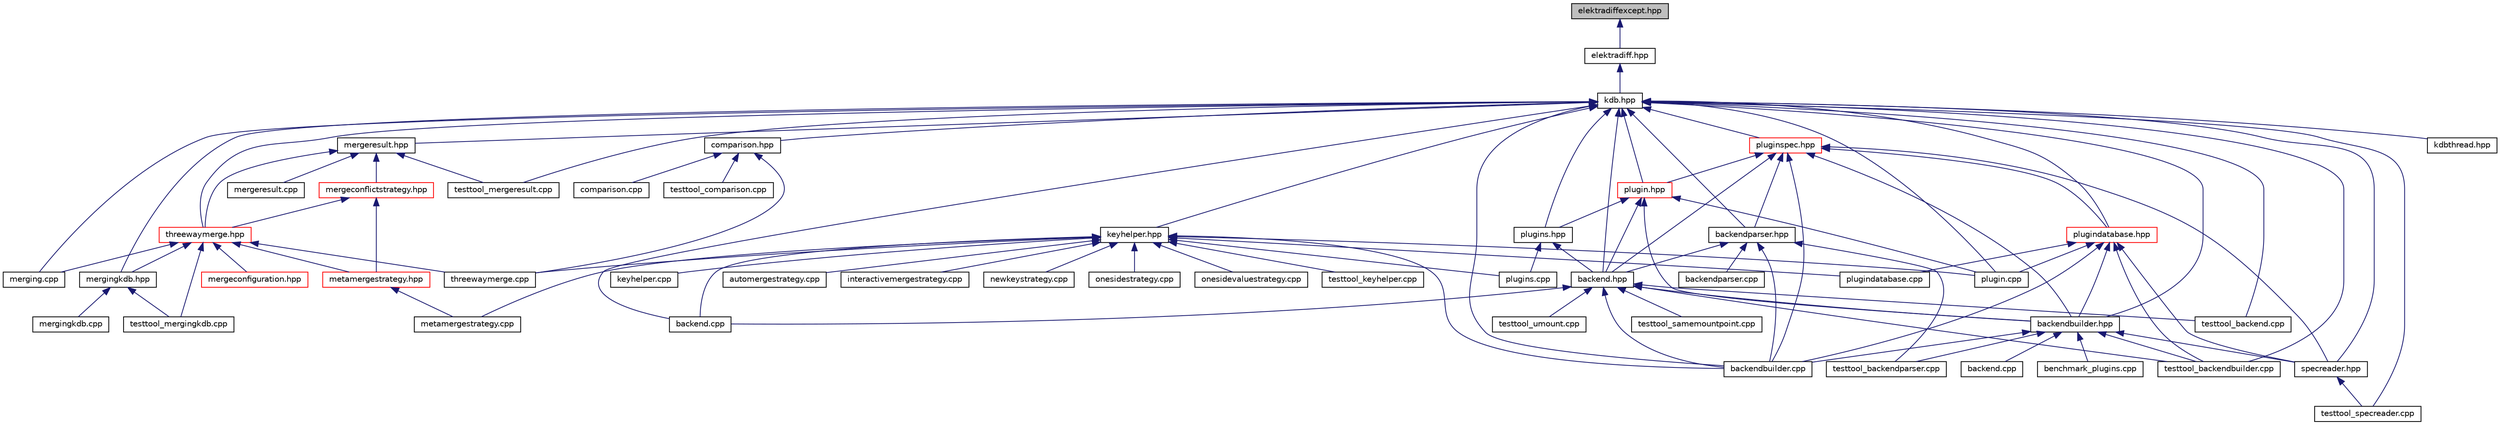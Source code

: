 digraph "elektradiffexcept.hpp"
{
 // LATEX_PDF_SIZE
  edge [fontname="Helvetica",fontsize="10",labelfontname="Helvetica",labelfontsize="10"];
  node [fontname="Helvetica",fontsize="10",shape=record];
  Node1 [label="elektradiffexcept.hpp",height=0.2,width=0.4,color="black", fillcolor="grey75", style="filled", fontcolor="black",tooltip=" "];
  Node1 -> Node2 [dir="back",color="midnightblue",fontsize="10",style="solid"];
  Node2 [label="elektradiff.hpp",height=0.2,width=0.4,color="black", fillcolor="white", style="filled",URL="$elektradiff_8hpp.html",tooltip=" "];
  Node2 -> Node3 [dir="back",color="midnightblue",fontsize="10",style="solid"];
  Node3 [label="kdb.hpp",height=0.2,width=0.4,color="black", fillcolor="white", style="filled",URL="$kdb_8hpp.html",tooltip=" "];
  Node3 -> Node4 [dir="back",color="midnightblue",fontsize="10",style="solid"];
  Node4 [label="merging.cpp",height=0.2,width=0.4,color="black", fillcolor="white", style="filled",URL="$merging_8cpp.html",tooltip=" "];
  Node3 -> Node5 [dir="back",color="midnightblue",fontsize="10",style="solid"];
  Node5 [label="backend.hpp",height=0.2,width=0.4,color="black", fillcolor="white", style="filled",URL="$backend_8hpp.html",tooltip="Implements a way to deal with a backend."];
  Node5 -> Node6 [dir="back",color="midnightblue",fontsize="10",style="solid"];
  Node6 [label="backendbuilder.hpp",height=0.2,width=0.4,color="black", fillcolor="white", style="filled",URL="$backendbuilder_8hpp.html",tooltip="Implements a way to build backends."];
  Node6 -> Node7 [dir="back",color="midnightblue",fontsize="10",style="solid"];
  Node7 [label="benchmark_plugins.cpp",height=0.2,width=0.4,color="black", fillcolor="white", style="filled",URL="$benchmark__plugins_8cpp.html",tooltip="benchmark for getenv"];
  Node6 -> Node8 [dir="back",color="midnightblue",fontsize="10",style="solid"];
  Node8 [label="backend.cpp",height=0.2,width=0.4,color="black", fillcolor="white", style="filled",URL="$examples_2backend_8cpp.html",tooltip=" "];
  Node6 -> Node9 [dir="back",color="midnightblue",fontsize="10",style="solid"];
  Node9 [label="specreader.hpp",height=0.2,width=0.4,color="black", fillcolor="white", style="filled",URL="$specreader_8hpp.html",tooltip="Implements a way to read spec for mounting purposes."];
  Node9 -> Node10 [dir="back",color="midnightblue",fontsize="10",style="solid"];
  Node10 [label="testtool_specreader.cpp",height=0.2,width=0.4,color="black", fillcolor="white", style="filled",URL="$testtool__specreader_8cpp.html",tooltip="Tests for the spec readerclass."];
  Node6 -> Node11 [dir="back",color="midnightblue",fontsize="10",style="solid"];
  Node11 [label="backendbuilder.cpp",height=0.2,width=0.4,color="black", fillcolor="white", style="filled",URL="$backendbuilder_8cpp.html",tooltip="Implementation of backend builder."];
  Node6 -> Node12 [dir="back",color="midnightblue",fontsize="10",style="solid"];
  Node12 [label="testtool_backendbuilder.cpp",height=0.2,width=0.4,color="black", fillcolor="white", style="filled",URL="$testtool__backendbuilder_8cpp.html",tooltip="Tests for the Backend builder class."];
  Node6 -> Node13 [dir="back",color="midnightblue",fontsize="10",style="solid"];
  Node13 [label="testtool_backendparser.cpp",height=0.2,width=0.4,color="black", fillcolor="white", style="filled",URL="$testtool__backendparser_8cpp.html",tooltip="Tests for the Backend parser class."];
  Node5 -> Node14 [dir="back",color="midnightblue",fontsize="10",style="solid"];
  Node14 [label="backend.cpp",height=0.2,width=0.4,color="black", fillcolor="white", style="filled",URL="$src_2backend_8cpp.html",tooltip="Implementation of backend."];
  Node5 -> Node11 [dir="back",color="midnightblue",fontsize="10",style="solid"];
  Node5 -> Node15 [dir="back",color="midnightblue",fontsize="10",style="solid"];
  Node15 [label="testtool_backend.cpp",height=0.2,width=0.4,color="black", fillcolor="white", style="filled",URL="$testtool__backend_8cpp.html",tooltip="Tests for the Backend class."];
  Node5 -> Node12 [dir="back",color="midnightblue",fontsize="10",style="solid"];
  Node5 -> Node16 [dir="back",color="midnightblue",fontsize="10",style="solid"];
  Node16 [label="testtool_samemountpoint.cpp",height=0.2,width=0.4,color="black", fillcolor="white", style="filled",URL="$testtool__samemountpoint_8cpp.html",tooltip="Tests for the Backend class."];
  Node5 -> Node17 [dir="back",color="midnightblue",fontsize="10",style="solid"];
  Node17 [label="testtool_umount.cpp",height=0.2,width=0.4,color="black", fillcolor="white", style="filled",URL="$testtool__umount_8cpp.html",tooltip="Tests for the umount."];
  Node3 -> Node6 [dir="back",color="midnightblue",fontsize="10",style="solid"];
  Node3 -> Node18 [dir="back",color="midnightblue",fontsize="10",style="solid"];
  Node18 [label="backendparser.hpp",height=0.2,width=0.4,color="black", fillcolor="white", style="filled",URL="$backendparser_8hpp.html",tooltip="Implements ways to parse backends."];
  Node18 -> Node5 [dir="back",color="midnightblue",fontsize="10",style="solid"];
  Node18 -> Node11 [dir="back",color="midnightblue",fontsize="10",style="solid"];
  Node18 -> Node19 [dir="back",color="midnightblue",fontsize="10",style="solid"];
  Node19 [label="backendparser.cpp",height=0.2,width=0.4,color="black", fillcolor="white", style="filled",URL="$backendparser_8cpp.html",tooltip="Tests for the Backend parser class."];
  Node18 -> Node13 [dir="back",color="midnightblue",fontsize="10",style="solid"];
  Node3 -> Node20 [dir="back",color="midnightblue",fontsize="10",style="solid"];
  Node20 [label="comparison.hpp",height=0.2,width=0.4,color="black", fillcolor="white", style="filled",URL="$comparison_8hpp.html",tooltip="Comparison helper functions."];
  Node20 -> Node21 [dir="back",color="midnightblue",fontsize="10",style="solid"];
  Node21 [label="comparison.cpp",height=0.2,width=0.4,color="black", fillcolor="white", style="filled",URL="$comparison_8cpp.html",tooltip="Comparison helper functions."];
  Node20 -> Node22 [dir="back",color="midnightblue",fontsize="10",style="solid"];
  Node22 [label="threewaymerge.cpp",height=0.2,width=0.4,color="black", fillcolor="white", style="filled",URL="$threewaymerge_8cpp.html",tooltip="Implementation of ThreeWayMerge."];
  Node20 -> Node23 [dir="back",color="midnightblue",fontsize="10",style="solid"];
  Node23 [label="testtool_comparison.cpp",height=0.2,width=0.4,color="black", fillcolor="white", style="filled",URL="$testtool__comparison_8cpp.html",tooltip="Tests for the comparison helper."];
  Node3 -> Node24 [dir="back",color="midnightblue",fontsize="10",style="solid"];
  Node24 [label="keyhelper.hpp",height=0.2,width=0.4,color="black", fillcolor="white", style="filled",URL="$keyhelper_8hpp.html",tooltip="Key helper functions."];
  Node24 -> Node14 [dir="back",color="midnightblue",fontsize="10",style="solid"];
  Node24 -> Node11 [dir="back",color="midnightblue",fontsize="10",style="solid"];
  Node24 -> Node25 [dir="back",color="midnightblue",fontsize="10",style="solid"];
  Node25 [label="keyhelper.cpp",height=0.2,width=0.4,color="black", fillcolor="white", style="filled",URL="$keyhelper_8cpp.html",tooltip="Key helper functions."];
  Node24 -> Node26 [dir="back",color="midnightblue",fontsize="10",style="solid"];
  Node26 [label="automergestrategy.cpp",height=0.2,width=0.4,color="black", fillcolor="white", style="filled",URL="$automergestrategy_8cpp.html",tooltip="Implementation of AutoMergeStrategy."];
  Node24 -> Node27 [dir="back",color="midnightblue",fontsize="10",style="solid"];
  Node27 [label="interactivemergestrategy.cpp",height=0.2,width=0.4,color="black", fillcolor="white", style="filled",URL="$interactivemergestrategy_8cpp.html",tooltip="Implementation of InteractiveMergeStrategy."];
  Node24 -> Node28 [dir="back",color="midnightblue",fontsize="10",style="solid"];
  Node28 [label="metamergestrategy.cpp",height=0.2,width=0.4,color="black", fillcolor="white", style="filled",URL="$metamergestrategy_8cpp.html",tooltip="Implementation of MetaMergeStrategy."];
  Node24 -> Node29 [dir="back",color="midnightblue",fontsize="10",style="solid"];
  Node29 [label="newkeystrategy.cpp",height=0.2,width=0.4,color="black", fillcolor="white", style="filled",URL="$newkeystrategy_8cpp.html",tooltip="Implementation of OneSideStrategy."];
  Node24 -> Node30 [dir="back",color="midnightblue",fontsize="10",style="solid"];
  Node30 [label="onesidestrategy.cpp",height=0.2,width=0.4,color="black", fillcolor="white", style="filled",URL="$onesidestrategy_8cpp.html",tooltip="Implementation of OneSideStrategy."];
  Node24 -> Node31 [dir="back",color="midnightblue",fontsize="10",style="solid"];
  Node31 [label="onesidevaluestrategy.cpp",height=0.2,width=0.4,color="black", fillcolor="white", style="filled",URL="$onesidevaluestrategy_8cpp.html",tooltip="Implementation of OneSideStrategy."];
  Node24 -> Node22 [dir="back",color="midnightblue",fontsize="10",style="solid"];
  Node24 -> Node32 [dir="back",color="midnightblue",fontsize="10",style="solid"];
  Node32 [label="plugin.cpp",height=0.2,width=0.4,color="black", fillcolor="white", style="filled",URL="$plugin_8cpp.html",tooltip="Implementation of plugin."];
  Node24 -> Node33 [dir="back",color="midnightblue",fontsize="10",style="solid"];
  Node33 [label="plugindatabase.cpp",height=0.2,width=0.4,color="black", fillcolor="white", style="filled",URL="$plugindatabase_8cpp.html",tooltip="Implementation of PluginDatabase(s)"];
  Node24 -> Node34 [dir="back",color="midnightblue",fontsize="10",style="solid"];
  Node34 [label="plugins.cpp",height=0.2,width=0.4,color="black", fillcolor="white", style="filled",URL="$plugins_8cpp.html",tooltip="Implementation of set/get/error plugins."];
  Node24 -> Node35 [dir="back",color="midnightblue",fontsize="10",style="solid"];
  Node35 [label="testtool_keyhelper.cpp",height=0.2,width=0.4,color="black", fillcolor="white", style="filled",URL="$testtool__keyhelper_8cpp.html",tooltip="Tests for the key helper."];
  Node3 -> Node36 [dir="back",color="midnightblue",fontsize="10",style="solid"];
  Node36 [label="mergeresult.hpp",height=0.2,width=0.4,color="black", fillcolor="white", style="filled",URL="$mergeresult_8hpp.html",tooltip="Class modelling the result of a three way merge."];
  Node36 -> Node37 [dir="back",color="midnightblue",fontsize="10",style="solid"];
  Node37 [label="mergeconflictstrategy.hpp",height=0.2,width=0.4,color="red", fillcolor="white", style="filled",URL="$mergeconflictstrategy_8hpp.html",tooltip="Interface for a MergeConflictStrategy."];
  Node37 -> Node42 [dir="back",color="midnightblue",fontsize="10",style="solid"];
  Node42 [label="metamergestrategy.hpp",height=0.2,width=0.4,color="red", fillcolor="white", style="filled",URL="$metamergestrategy_8hpp.html",tooltip="Applies a MergeConflictStrategy on the metakeys."];
  Node42 -> Node28 [dir="back",color="midnightblue",fontsize="10",style="solid"];
  Node37 -> Node52 [dir="back",color="midnightblue",fontsize="10",style="solid"];
  Node52 [label="threewaymerge.hpp",height=0.2,width=0.4,color="red", fillcolor="white", style="filled",URL="$threewaymerge_8hpp.html",tooltip="Implements a way to build and deal with a backend."];
  Node52 -> Node4 [dir="back",color="midnightblue",fontsize="10",style="solid"];
  Node52 -> Node53 [dir="back",color="midnightblue",fontsize="10",style="solid"];
  Node53 [label="mergeconfiguration.hpp",height=0.2,width=0.4,color="red", fillcolor="white", style="filled",URL="$mergeconfiguration_8hpp.html",tooltip="Base class for defining preconfigured merge configurations."];
  Node52 -> Node59 [dir="back",color="midnightblue",fontsize="10",style="solid"];
  Node59 [label="mergingkdb.hpp",height=0.2,width=0.4,color="black", fillcolor="white", style="filled",URL="$mergingkdb_8hpp.html",tooltip=" "];
  Node59 -> Node60 [dir="back",color="midnightblue",fontsize="10",style="solid"];
  Node60 [label="mergingkdb.cpp",height=0.2,width=0.4,color="black", fillcolor="white", style="filled",URL="$mergingkdb_8cpp.html",tooltip="Implementation of MergeResult."];
  Node59 -> Node58 [dir="back",color="midnightblue",fontsize="10",style="solid"];
  Node58 [label="testtool_mergingkdb.cpp",height=0.2,width=0.4,color="black", fillcolor="white", style="filled",URL="$testtool__mergingkdb_8cpp.html",tooltip="Tests for MergingKDB."];
  Node52 -> Node42 [dir="back",color="midnightblue",fontsize="10",style="solid"];
  Node52 -> Node22 [dir="back",color="midnightblue",fontsize="10",style="solid"];
  Node52 -> Node58 [dir="back",color="midnightblue",fontsize="10",style="solid"];
  Node36 -> Node52 [dir="back",color="midnightblue",fontsize="10",style="solid"];
  Node36 -> Node64 [dir="back",color="midnightblue",fontsize="10",style="solid"];
  Node64 [label="mergeresult.cpp",height=0.2,width=0.4,color="black", fillcolor="white", style="filled",URL="$mergeresult_8cpp.html",tooltip="Implementation of MergeResult."];
  Node36 -> Node65 [dir="back",color="midnightblue",fontsize="10",style="solid"];
  Node65 [label="testtool_mergeresult.cpp",height=0.2,width=0.4,color="black", fillcolor="white", style="filled",URL="$testtool__mergeresult_8cpp.html",tooltip="Tests for the Mergeresult class."];
  Node3 -> Node59 [dir="back",color="midnightblue",fontsize="10",style="solid"];
  Node3 -> Node52 [dir="back",color="midnightblue",fontsize="10",style="solid"];
  Node3 -> Node66 [dir="back",color="midnightblue",fontsize="10",style="solid"];
  Node66 [label="plugin.hpp",height=0.2,width=0.4,color="red", fillcolor="white", style="filled",URL="$plugin_8hpp.html",tooltip="Header file of plugin."];
  Node66 -> Node5 [dir="back",color="midnightblue",fontsize="10",style="solid"];
  Node66 -> Node6 [dir="back",color="midnightblue",fontsize="10",style="solid"];
  Node66 -> Node69 [dir="back",color="midnightblue",fontsize="10",style="solid"];
  Node69 [label="plugins.hpp",height=0.2,width=0.4,color="black", fillcolor="white", style="filled",URL="$plugins_8hpp.html",tooltip="Implementation of get/set and error plugins."];
  Node69 -> Node5 [dir="back",color="midnightblue",fontsize="10",style="solid"];
  Node69 -> Node34 [dir="back",color="midnightblue",fontsize="10",style="solid"];
  Node66 -> Node32 [dir="back",color="midnightblue",fontsize="10",style="solid"];
  Node3 -> Node70 [dir="back",color="midnightblue",fontsize="10",style="solid"];
  Node70 [label="plugindatabase.hpp",height=0.2,width=0.4,color="red", fillcolor="white", style="filled",URL="$plugindatabase_8hpp.html",tooltip="Interface to all plugins."];
  Node70 -> Node6 [dir="back",color="midnightblue",fontsize="10",style="solid"];
  Node70 -> Node9 [dir="back",color="midnightblue",fontsize="10",style="solid"];
  Node70 -> Node11 [dir="back",color="midnightblue",fontsize="10",style="solid"];
  Node70 -> Node32 [dir="back",color="midnightblue",fontsize="10",style="solid"];
  Node70 -> Node33 [dir="back",color="midnightblue",fontsize="10",style="solid"];
  Node70 -> Node12 [dir="back",color="midnightblue",fontsize="10",style="solid"];
  Node3 -> Node69 [dir="back",color="midnightblue",fontsize="10",style="solid"];
  Node3 -> Node72 [dir="back",color="midnightblue",fontsize="10",style="solid"];
  Node72 [label="pluginspec.hpp",height=0.2,width=0.4,color="red", fillcolor="white", style="filled",URL="$pluginspec_8hpp.html",tooltip="Interface to specify which plugin is meant."];
  Node72 -> Node5 [dir="back",color="midnightblue",fontsize="10",style="solid"];
  Node72 -> Node6 [dir="back",color="midnightblue",fontsize="10",style="solid"];
  Node72 -> Node18 [dir="back",color="midnightblue",fontsize="10",style="solid"];
  Node72 -> Node66 [dir="back",color="midnightblue",fontsize="10",style="solid"];
  Node72 -> Node70 [dir="back",color="midnightblue",fontsize="10",style="solid"];
  Node72 -> Node9 [dir="back",color="midnightblue",fontsize="10",style="solid"];
  Node72 -> Node11 [dir="back",color="midnightblue",fontsize="10",style="solid"];
  Node3 -> Node9 [dir="back",color="midnightblue",fontsize="10",style="solid"];
  Node3 -> Node14 [dir="back",color="midnightblue",fontsize="10",style="solid"];
  Node3 -> Node11 [dir="back",color="midnightblue",fontsize="10",style="solid"];
  Node3 -> Node32 [dir="back",color="midnightblue",fontsize="10",style="solid"];
  Node3 -> Node15 [dir="back",color="midnightblue",fontsize="10",style="solid"];
  Node3 -> Node12 [dir="back",color="midnightblue",fontsize="10",style="solid"];
  Node3 -> Node65 [dir="back",color="midnightblue",fontsize="10",style="solid"];
  Node3 -> Node10 [dir="back",color="midnightblue",fontsize="10",style="solid"];
  Node3 -> Node75 [dir="back",color="midnightblue",fontsize="10",style="solid"];
  Node75 [label="kdbthread.hpp",height=0.2,width=0.4,color="black", fillcolor="white", style="filled",URL="$kdbthread_8hpp.html",tooltip=" "];
}
